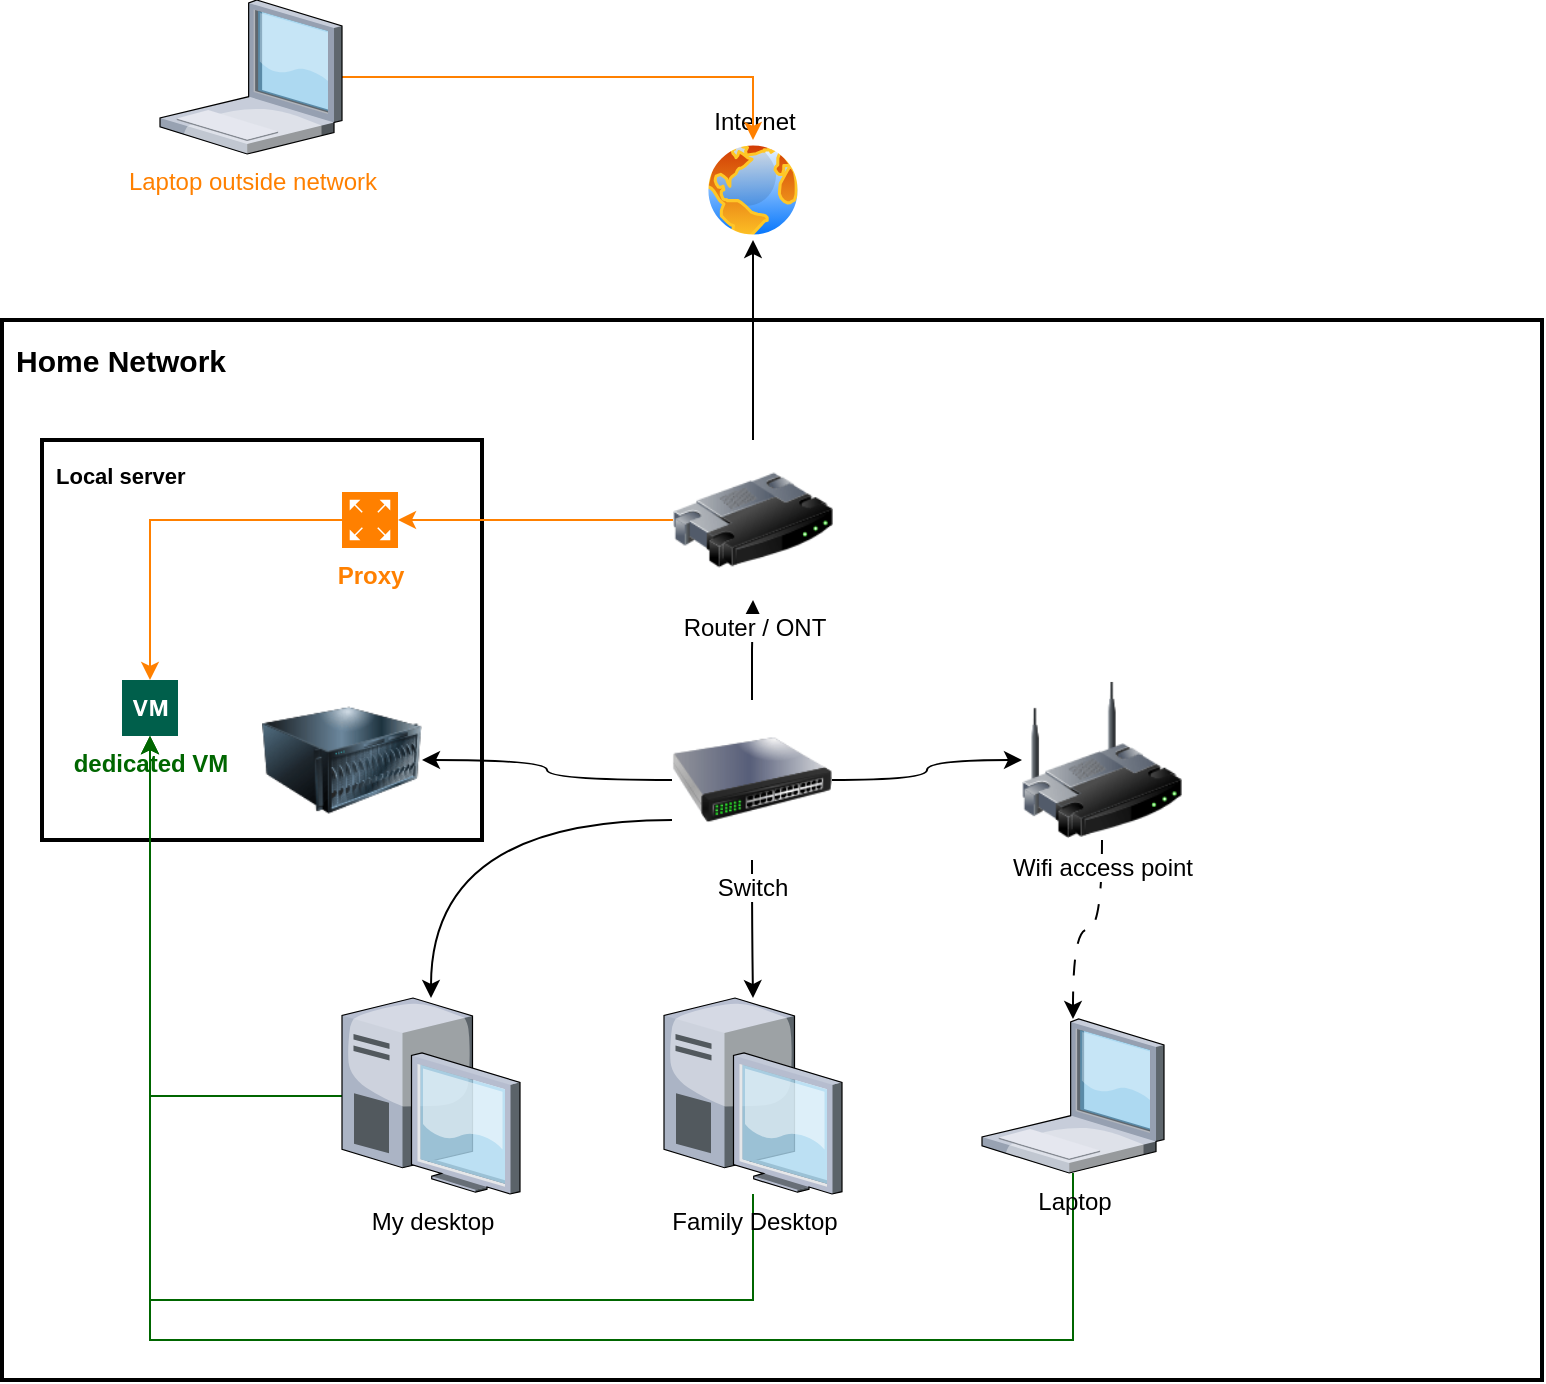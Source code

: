 <mxfile version="28.1.1">
  <diagram id="xM14I3Aoykn8QCHzks9h" name="Page-1">
    <mxGraphModel dx="2066" dy="1103" grid="1" gridSize="10" guides="1" tooltips="1" connect="1" arrows="1" fold="1" page="1" pageScale="1" pageWidth="850" pageHeight="1100" math="0" shadow="0">
      <root>
        <mxCell id="0" />
        <mxCell id="1" parent="0" />
        <mxCell id="pDiHRTCGVFIMGOvKFKN9-16" value="Home Network" style="whiteSpace=wrap;strokeWidth=2;align=left;verticalAlign=top;fontStyle=1;fontSize=15;spacingLeft=5;spacingTop=5;" vertex="1" parent="1">
          <mxGeometry x="30" y="260" width="770" height="530" as="geometry" />
        </mxCell>
        <mxCell id="pDiHRTCGVFIMGOvKFKN9-30" value="Local server" style="whiteSpace=wrap;strokeWidth=2;align=left;verticalAlign=top;fontStyle=1;fontSize=11;spacingLeft=5;spacingTop=5;" vertex="1" parent="1">
          <mxGeometry x="50" y="320" width="220" height="200" as="geometry" />
        </mxCell>
        <mxCell id="pDiHRTCGVFIMGOvKFKN9-33" style="edgeStyle=orthogonalEdgeStyle;rounded=0;orthogonalLoop=1;jettySize=auto;html=1;strokeColor=#006600;" edge="1" parent="1" source="pDiHRTCGVFIMGOvKFKN9-12" target="pDiHRTCGVFIMGOvKFKN9-28">
          <mxGeometry relative="1" as="geometry" />
        </mxCell>
        <mxCell id="pDiHRTCGVFIMGOvKFKN9-12" value="My desktop" style="verticalLabelPosition=bottom;sketch=0;aspect=fixed;html=1;verticalAlign=top;strokeColor=none;align=center;outlineConnect=0;shape=mxgraph.citrix.desktop;" vertex="1" parent="1">
          <mxGeometry x="200" y="599" width="89" height="98" as="geometry" />
        </mxCell>
        <mxCell id="pDiHRTCGVFIMGOvKFKN9-34" style="edgeStyle=orthogonalEdgeStyle;rounded=0;orthogonalLoop=1;jettySize=auto;html=1;strokeColor=#006600;" edge="1" parent="1" source="pDiHRTCGVFIMGOvKFKN9-13" target="pDiHRTCGVFIMGOvKFKN9-28">
          <mxGeometry relative="1" as="geometry">
            <Array as="points">
              <mxPoint x="406" y="750" />
              <mxPoint x="104" y="750" />
            </Array>
          </mxGeometry>
        </mxCell>
        <mxCell id="pDiHRTCGVFIMGOvKFKN9-13" value="Family Desktop" style="verticalLabelPosition=bottom;sketch=0;aspect=fixed;html=1;verticalAlign=top;strokeColor=none;align=center;outlineConnect=0;shape=mxgraph.citrix.desktop;" vertex="1" parent="1">
          <mxGeometry x="361" y="599" width="89" height="98" as="geometry" />
        </mxCell>
        <mxCell id="pDiHRTCGVFIMGOvKFKN9-35" style="edgeStyle=orthogonalEdgeStyle;rounded=0;orthogonalLoop=1;jettySize=auto;html=1;strokeColor=#006600;" edge="1" parent="1" source="pDiHRTCGVFIMGOvKFKN9-14" target="pDiHRTCGVFIMGOvKFKN9-28">
          <mxGeometry relative="1" as="geometry">
            <Array as="points">
              <mxPoint x="566" y="770" />
              <mxPoint x="104" y="770" />
            </Array>
          </mxGeometry>
        </mxCell>
        <mxCell id="pDiHRTCGVFIMGOvKFKN9-14" value="Laptop" style="verticalLabelPosition=bottom;sketch=0;aspect=fixed;html=1;verticalAlign=top;strokeColor=none;align=center;outlineConnect=0;shape=mxgraph.citrix.laptop_1;" vertex="1" parent="1">
          <mxGeometry x="520" y="609.5" width="91" height="77" as="geometry" />
        </mxCell>
        <mxCell id="pDiHRTCGVFIMGOvKFKN9-19" style="edgeStyle=orthogonalEdgeStyle;rounded=0;orthogonalLoop=1;jettySize=auto;html=1;exitX=1;exitY=0.5;exitDx=0;exitDy=0;curved=1;" edge="1" parent="1" source="pDiHRTCGVFIMGOvKFKN9-15" target="pDiHRTCGVFIMGOvKFKN9-18">
          <mxGeometry relative="1" as="geometry" />
        </mxCell>
        <mxCell id="pDiHRTCGVFIMGOvKFKN9-20" style="edgeStyle=orthogonalEdgeStyle;rounded=0;orthogonalLoop=1;jettySize=auto;html=1;exitX=0.5;exitY=1;exitDx=0;exitDy=0;curved=1;" edge="1" parent="1" source="pDiHRTCGVFIMGOvKFKN9-15" target="pDiHRTCGVFIMGOvKFKN9-13">
          <mxGeometry relative="1" as="geometry" />
        </mxCell>
        <mxCell id="pDiHRTCGVFIMGOvKFKN9-24" style="edgeStyle=orthogonalEdgeStyle;rounded=0;orthogonalLoop=1;jettySize=auto;html=1;exitX=0.5;exitY=0;exitDx=0;exitDy=0;" edge="1" parent="1" source="pDiHRTCGVFIMGOvKFKN9-15" target="pDiHRTCGVFIMGOvKFKN9-17">
          <mxGeometry relative="1" as="geometry" />
        </mxCell>
        <mxCell id="pDiHRTCGVFIMGOvKFKN9-31" style="edgeStyle=orthogonalEdgeStyle;rounded=0;orthogonalLoop=1;jettySize=auto;html=1;exitX=0;exitY=0.5;exitDx=0;exitDy=0;entryX=1;entryY=0.5;entryDx=0;entryDy=0;curved=1;" edge="1" parent="1" source="pDiHRTCGVFIMGOvKFKN9-15" target="pDiHRTCGVFIMGOvKFKN9-27">
          <mxGeometry relative="1" as="geometry" />
        </mxCell>
        <mxCell id="pDiHRTCGVFIMGOvKFKN9-15" value="Switch" style="image;html=1;image=img/lib/clip_art/networking/Switch_128x128.png" vertex="1" parent="1">
          <mxGeometry x="365" y="450" width="80" height="80" as="geometry" />
        </mxCell>
        <mxCell id="pDiHRTCGVFIMGOvKFKN9-25" style="edgeStyle=orthogonalEdgeStyle;rounded=0;orthogonalLoop=1;jettySize=auto;html=1;exitX=0.5;exitY=0;exitDx=0;exitDy=0;entryX=0.5;entryY=1;entryDx=0;entryDy=0;" edge="1" parent="1" source="pDiHRTCGVFIMGOvKFKN9-17" target="pDiHRTCGVFIMGOvKFKN9-23">
          <mxGeometry relative="1" as="geometry" />
        </mxCell>
        <mxCell id="pDiHRTCGVFIMGOvKFKN9-39" style="edgeStyle=orthogonalEdgeStyle;rounded=0;orthogonalLoop=1;jettySize=auto;html=1;exitX=0;exitY=0.5;exitDx=0;exitDy=0;strokeColor=#FF8000;" edge="1" parent="1" source="pDiHRTCGVFIMGOvKFKN9-17" target="pDiHRTCGVFIMGOvKFKN9-38">
          <mxGeometry relative="1" as="geometry" />
        </mxCell>
        <mxCell id="pDiHRTCGVFIMGOvKFKN9-17" value="Router / ONT" style="image;html=1;image=img/lib/clip_art/networking/Router_128x128.png" vertex="1" parent="1">
          <mxGeometry x="365.5" y="320" width="80" height="80" as="geometry" />
        </mxCell>
        <mxCell id="pDiHRTCGVFIMGOvKFKN9-22" style="edgeStyle=orthogonalEdgeStyle;rounded=0;orthogonalLoop=1;jettySize=auto;html=1;exitX=0.5;exitY=1;exitDx=0;exitDy=0;curved=1;dashed=1;dashPattern=8 8;" edge="1" parent="1" source="pDiHRTCGVFIMGOvKFKN9-18" target="pDiHRTCGVFIMGOvKFKN9-14">
          <mxGeometry relative="1" as="geometry" />
        </mxCell>
        <mxCell id="pDiHRTCGVFIMGOvKFKN9-18" value="Wifi access point" style="image;html=1;image=img/lib/clip_art/networking/Wireless_Router_128x128.png" vertex="1" parent="1">
          <mxGeometry x="540" y="440" width="80" height="80" as="geometry" />
        </mxCell>
        <mxCell id="pDiHRTCGVFIMGOvKFKN9-21" style="edgeStyle=orthogonalEdgeStyle;rounded=0;orthogonalLoop=1;jettySize=auto;html=1;exitX=0;exitY=0.75;exitDx=0;exitDy=0;curved=1;" edge="1" parent="1" source="pDiHRTCGVFIMGOvKFKN9-15" target="pDiHRTCGVFIMGOvKFKN9-12">
          <mxGeometry relative="1" as="geometry">
            <mxPoint x="490" y="550" as="sourcePoint" />
            <mxPoint x="491" y="619" as="targetPoint" />
          </mxGeometry>
        </mxCell>
        <mxCell id="pDiHRTCGVFIMGOvKFKN9-23" value="Internet" style="image;aspect=fixed;perimeter=ellipsePerimeter;html=1;align=center;shadow=0;dashed=0;spacingTop=3;image=img/lib/active_directory/internet_globe.svg;labelPosition=center;verticalLabelPosition=top;verticalAlign=bottom;" vertex="1" parent="1">
          <mxGeometry x="380.5" y="170" width="50" height="50" as="geometry" />
        </mxCell>
        <mxCell id="pDiHRTCGVFIMGOvKFKN9-27" value="" style="image;html=1;image=img/lib/clip_art/computers/Server_128x128.png" vertex="1" parent="1">
          <mxGeometry x="160" y="440" width="80" height="80" as="geometry" />
        </mxCell>
        <mxCell id="pDiHRTCGVFIMGOvKFKN9-28" value="&lt;font style=&quot;color: rgb(0, 102, 0);&quot;&gt;&lt;b&gt;dedicated VM&lt;/b&gt;&lt;/font&gt;" style="sketch=0;pointerEvents=1;shadow=0;dashed=0;html=1;strokeColor=none;fillColor=#005F4B;labelPosition=center;verticalLabelPosition=bottom;verticalAlign=top;align=center;outlineConnect=0;shape=mxgraph.veeam2.virtual_machine;" vertex="1" parent="1">
          <mxGeometry x="90" y="440" width="28.0" height="28.0" as="geometry" />
        </mxCell>
        <mxCell id="pDiHRTCGVFIMGOvKFKN9-42" style="edgeStyle=orthogonalEdgeStyle;rounded=0;orthogonalLoop=1;jettySize=auto;html=1;strokeColor=#FF8000;" edge="1" parent="1" source="pDiHRTCGVFIMGOvKFKN9-38" target="pDiHRTCGVFIMGOvKFKN9-28">
          <mxGeometry relative="1" as="geometry" />
        </mxCell>
        <mxCell id="pDiHRTCGVFIMGOvKFKN9-38" value="&lt;font style=&quot;color: rgb(255, 128, 0);&quot;&gt;&lt;b&gt;Proxy&lt;/b&gt;&lt;/font&gt;" style="sketch=0;pointerEvents=1;shadow=0;dashed=0;html=1;strokeColor=none;fillColor=#FF8000;labelPosition=center;verticalLabelPosition=bottom;verticalAlign=top;align=center;outlineConnect=0;shape=mxgraph.veeam2.network_proxy;" vertex="1" parent="1">
          <mxGeometry x="200" y="346" width="28.0" height="28.0" as="geometry" />
        </mxCell>
        <mxCell id="pDiHRTCGVFIMGOvKFKN9-41" style="edgeStyle=orthogonalEdgeStyle;rounded=0;orthogonalLoop=1;jettySize=auto;html=1;entryX=0.5;entryY=0;entryDx=0;entryDy=0;strokeColor=#FF8000;" edge="1" parent="1" source="pDiHRTCGVFIMGOvKFKN9-40" target="pDiHRTCGVFIMGOvKFKN9-23">
          <mxGeometry relative="1" as="geometry" />
        </mxCell>
        <mxCell id="pDiHRTCGVFIMGOvKFKN9-40" value="&lt;font style=&quot;color: rgb(255, 128, 0);&quot;&gt;Laptop outside network&lt;/font&gt;" style="verticalLabelPosition=bottom;sketch=0;aspect=fixed;html=1;verticalAlign=top;strokeColor=none;align=center;outlineConnect=0;shape=mxgraph.citrix.laptop_1;fillColor=#FF8000;" vertex="1" parent="1">
          <mxGeometry x="109" y="100" width="91" height="77" as="geometry" />
        </mxCell>
      </root>
    </mxGraphModel>
  </diagram>
</mxfile>
